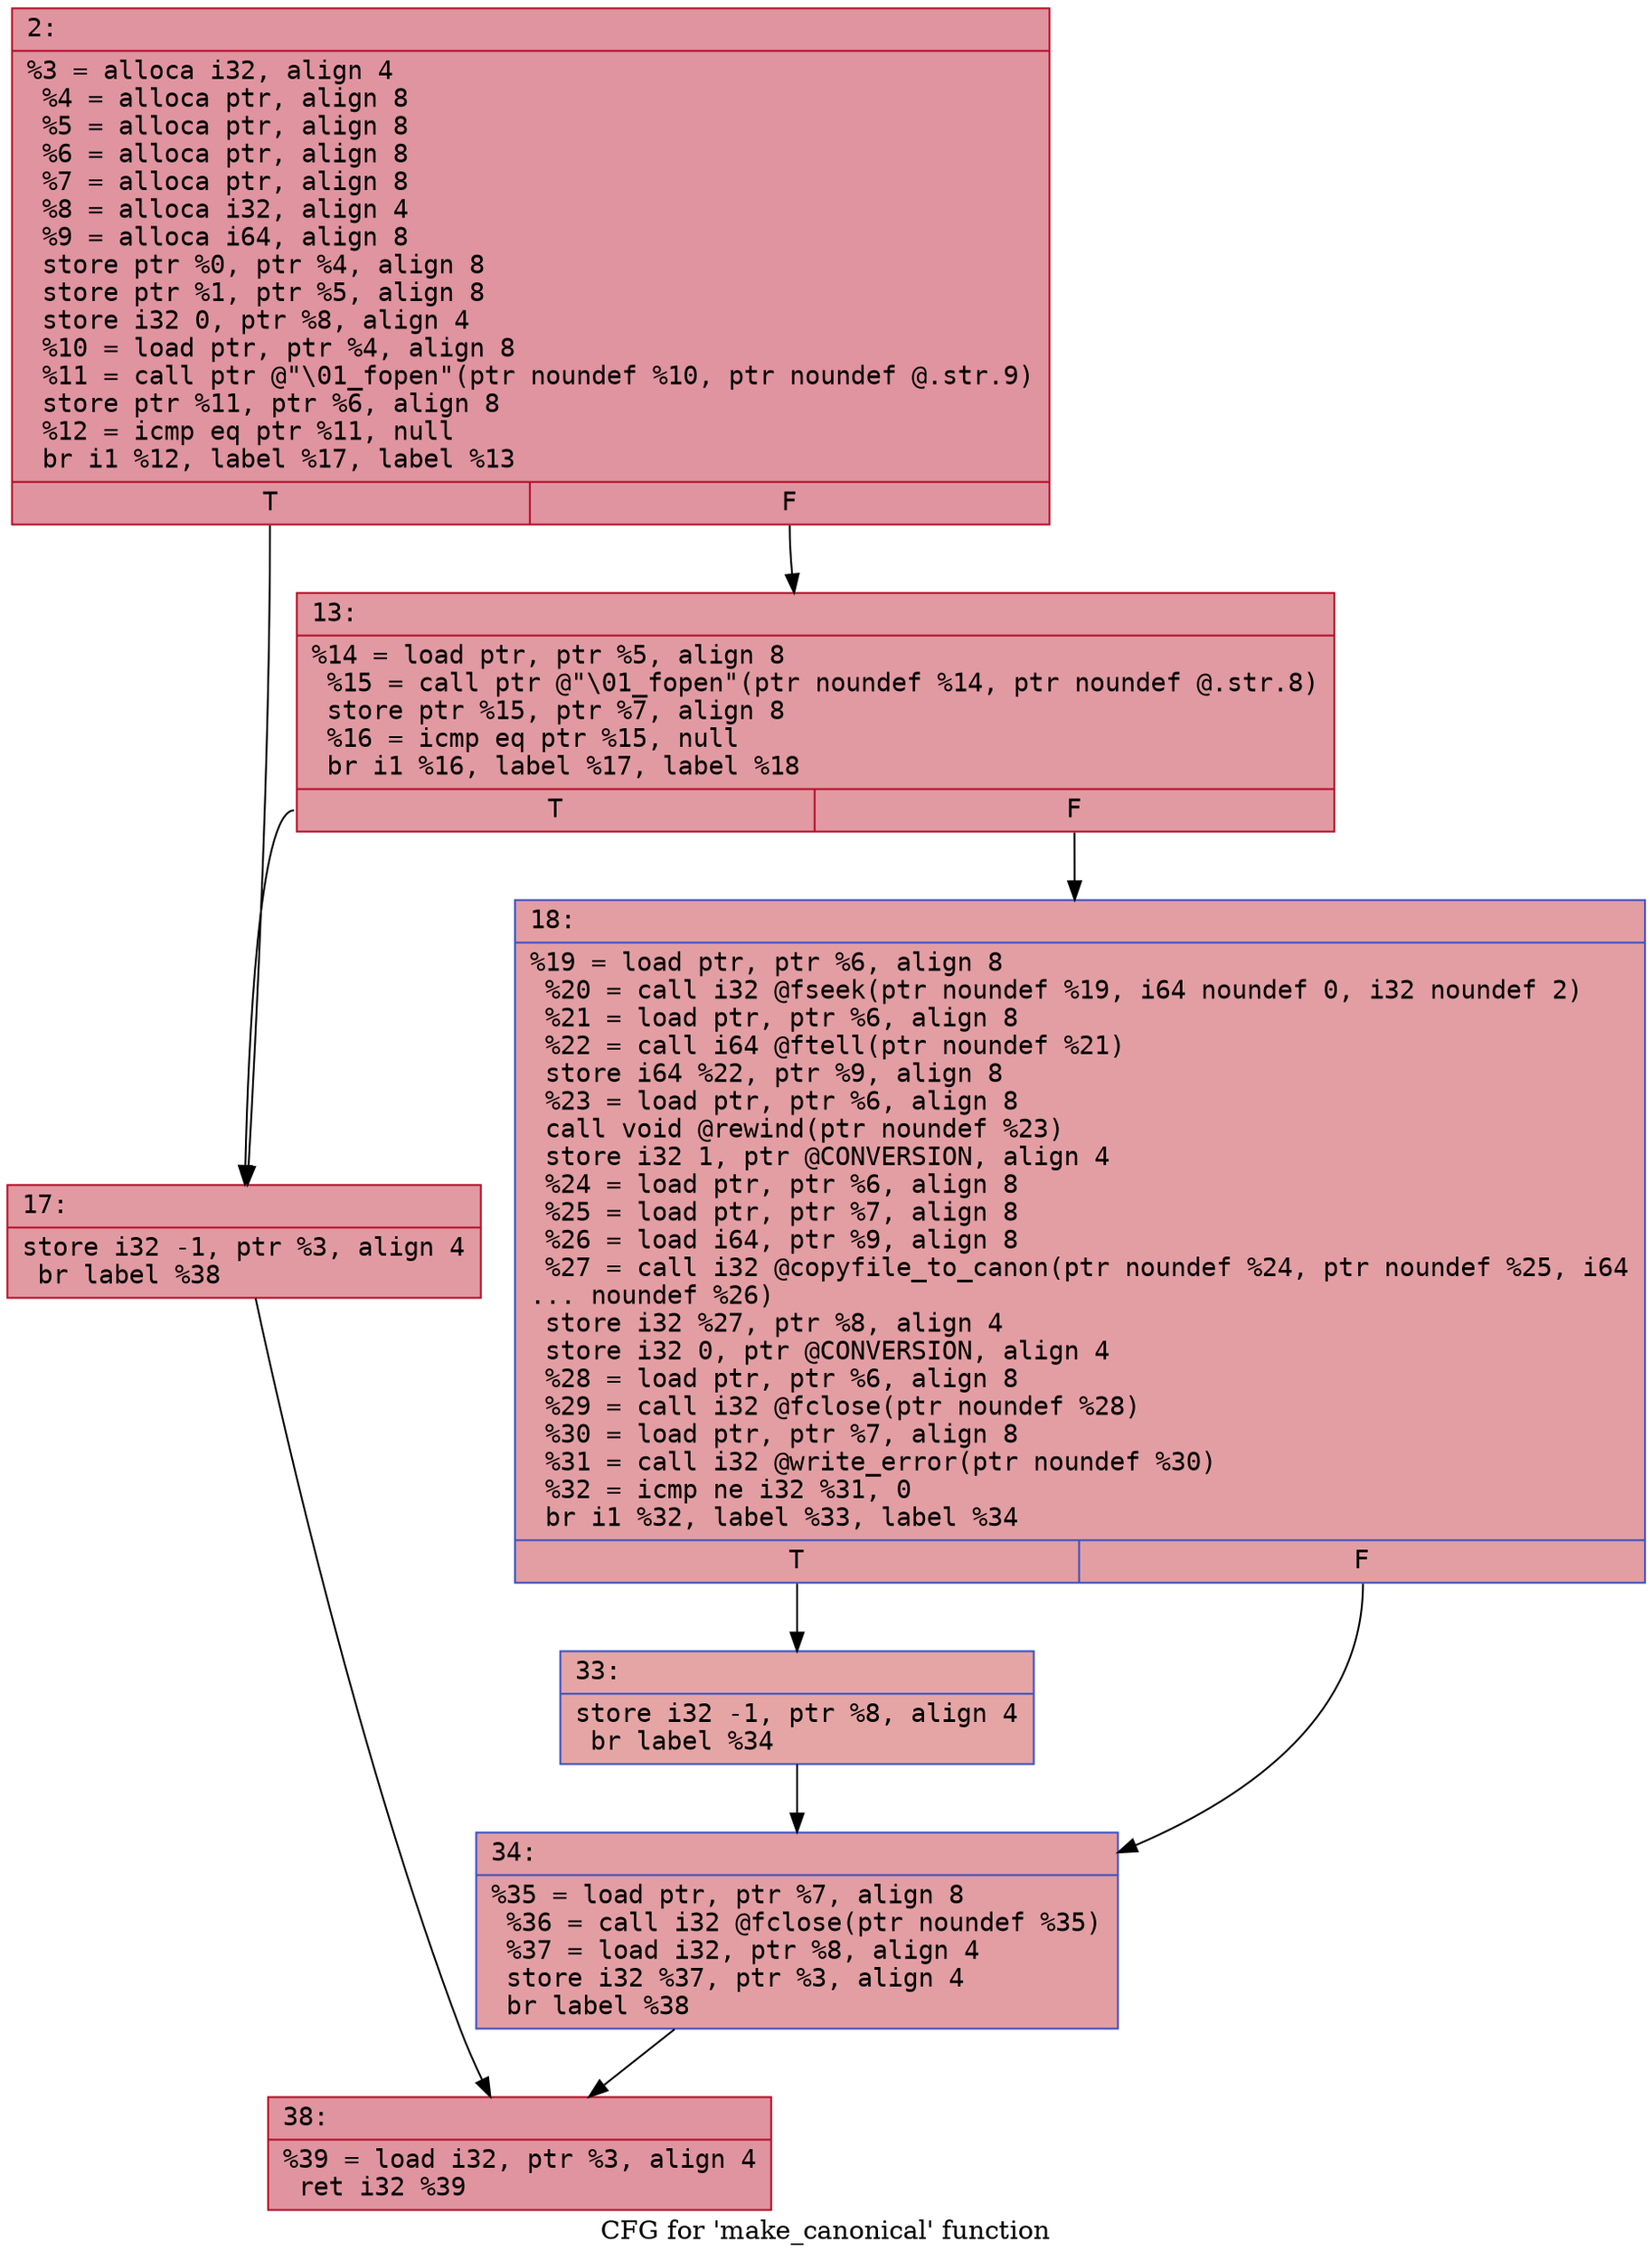 digraph "CFG for 'make_canonical' function" {
	label="CFG for 'make_canonical' function";

	Node0x600001972080 [shape=record,color="#b70d28ff", style=filled, fillcolor="#b70d2870" fontname="Courier",label="{2:\l|  %3 = alloca i32, align 4\l  %4 = alloca ptr, align 8\l  %5 = alloca ptr, align 8\l  %6 = alloca ptr, align 8\l  %7 = alloca ptr, align 8\l  %8 = alloca i32, align 4\l  %9 = alloca i64, align 8\l  store ptr %0, ptr %4, align 8\l  store ptr %1, ptr %5, align 8\l  store i32 0, ptr %8, align 4\l  %10 = load ptr, ptr %4, align 8\l  %11 = call ptr @\"\\01_fopen\"(ptr noundef %10, ptr noundef @.str.9)\l  store ptr %11, ptr %6, align 8\l  %12 = icmp eq ptr %11, null\l  br i1 %12, label %17, label %13\l|{<s0>T|<s1>F}}"];
	Node0x600001972080:s0 -> Node0x600001972120[tooltip="2 -> 17\nProbability 37.50%" ];
	Node0x600001972080:s1 -> Node0x6000019720d0[tooltip="2 -> 13\nProbability 62.50%" ];
	Node0x6000019720d0 [shape=record,color="#b70d28ff", style=filled, fillcolor="#bb1b2c70" fontname="Courier",label="{13:\l|  %14 = load ptr, ptr %5, align 8\l  %15 = call ptr @\"\\01_fopen\"(ptr noundef %14, ptr noundef @.str.8)\l  store ptr %15, ptr %7, align 8\l  %16 = icmp eq ptr %15, null\l  br i1 %16, label %17, label %18\l|{<s0>T|<s1>F}}"];
	Node0x6000019720d0:s0 -> Node0x600001972120[tooltip="13 -> 17\nProbability 37.50%" ];
	Node0x6000019720d0:s1 -> Node0x600001972170[tooltip="13 -> 18\nProbability 62.50%" ];
	Node0x600001972120 [shape=record,color="#b70d28ff", style=filled, fillcolor="#bb1b2c70" fontname="Courier",label="{17:\l|  store i32 -1, ptr %3, align 4\l  br label %38\l}"];
	Node0x600001972120 -> Node0x600001972260[tooltip="17 -> 38\nProbability 100.00%" ];
	Node0x600001972170 [shape=record,color="#3d50c3ff", style=filled, fillcolor="#be242e70" fontname="Courier",label="{18:\l|  %19 = load ptr, ptr %6, align 8\l  %20 = call i32 @fseek(ptr noundef %19, i64 noundef 0, i32 noundef 2)\l  %21 = load ptr, ptr %6, align 8\l  %22 = call i64 @ftell(ptr noundef %21)\l  store i64 %22, ptr %9, align 8\l  %23 = load ptr, ptr %6, align 8\l  call void @rewind(ptr noundef %23)\l  store i32 1, ptr @CONVERSION, align 4\l  %24 = load ptr, ptr %6, align 8\l  %25 = load ptr, ptr %7, align 8\l  %26 = load i64, ptr %9, align 8\l  %27 = call i32 @copyfile_to_canon(ptr noundef %24, ptr noundef %25, i64\l... noundef %26)\l  store i32 %27, ptr %8, align 4\l  store i32 0, ptr @CONVERSION, align 4\l  %28 = load ptr, ptr %6, align 8\l  %29 = call i32 @fclose(ptr noundef %28)\l  %30 = load ptr, ptr %7, align 8\l  %31 = call i32 @write_error(ptr noundef %30)\l  %32 = icmp ne i32 %31, 0\l  br i1 %32, label %33, label %34\l|{<s0>T|<s1>F}}"];
	Node0x600001972170:s0 -> Node0x6000019721c0[tooltip="18 -> 33\nProbability 62.50%" ];
	Node0x600001972170:s1 -> Node0x600001972210[tooltip="18 -> 34\nProbability 37.50%" ];
	Node0x6000019721c0 [shape=record,color="#3d50c3ff", style=filled, fillcolor="#c5333470" fontname="Courier",label="{33:\l|  store i32 -1, ptr %8, align 4\l  br label %34\l}"];
	Node0x6000019721c0 -> Node0x600001972210[tooltip="33 -> 34\nProbability 100.00%" ];
	Node0x600001972210 [shape=record,color="#3d50c3ff", style=filled, fillcolor="#be242e70" fontname="Courier",label="{34:\l|  %35 = load ptr, ptr %7, align 8\l  %36 = call i32 @fclose(ptr noundef %35)\l  %37 = load i32, ptr %8, align 4\l  store i32 %37, ptr %3, align 4\l  br label %38\l}"];
	Node0x600001972210 -> Node0x600001972260[tooltip="34 -> 38\nProbability 100.00%" ];
	Node0x600001972260 [shape=record,color="#b70d28ff", style=filled, fillcolor="#b70d2870" fontname="Courier",label="{38:\l|  %39 = load i32, ptr %3, align 4\l  ret i32 %39\l}"];
}
